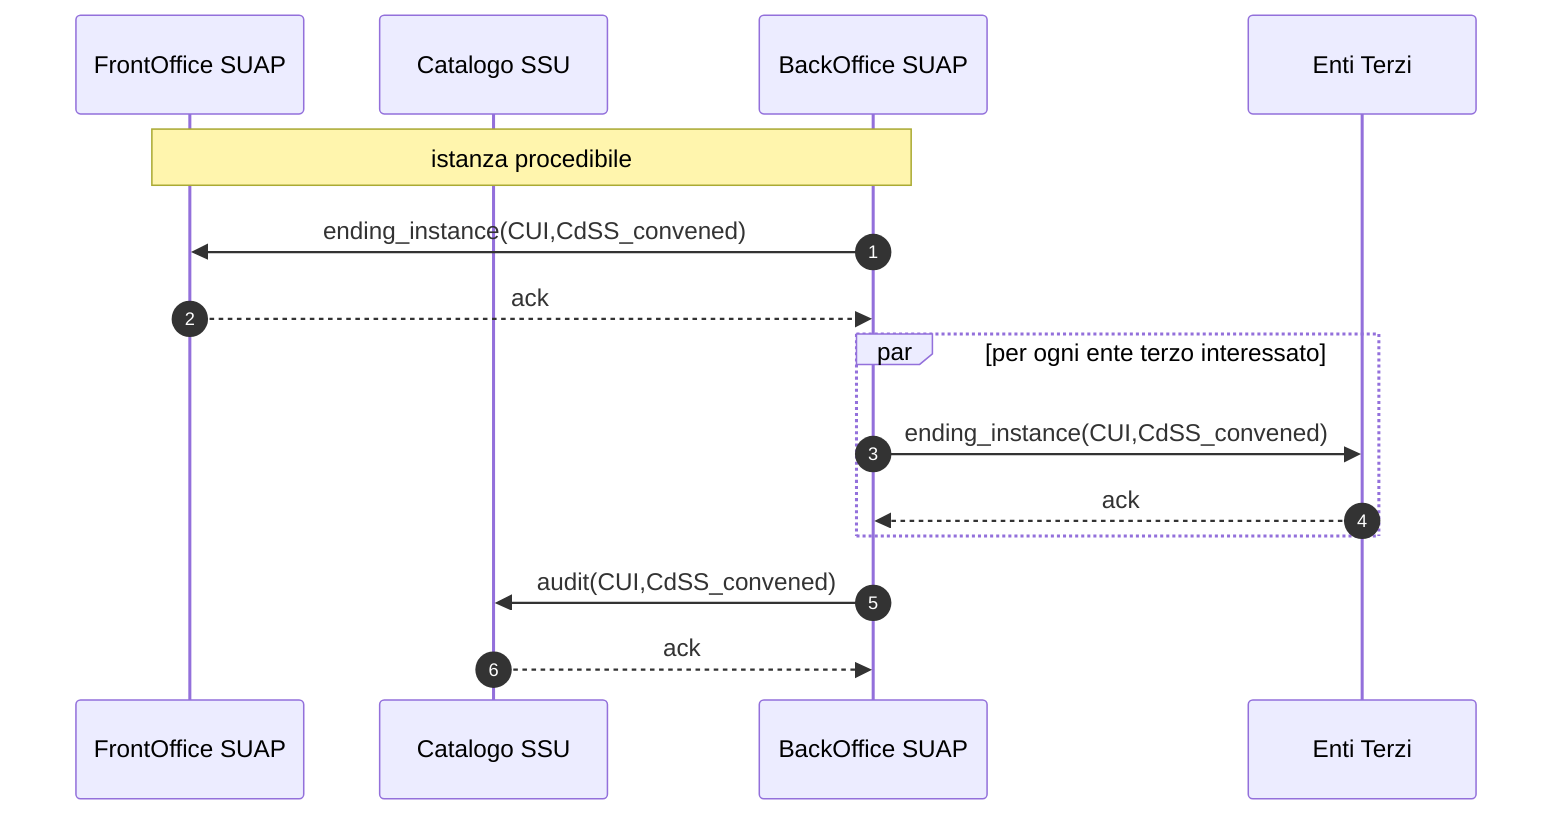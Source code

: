 sequenceDiagram
    autonumber
  
    participant F as FrontOffice SUAP
    participant C as Catalogo SSU    
    participant B as BackOffice SUAP    
    participant E as Enti Terzi    
 
    Note over F,B: istanza procedibile


            
    B ->> F: ending_instance(CUI,CdSS_convened)
    F -->> B: ack    

    par per ogni ente terzo interessato
        B ->> E: ending_instance(CUI,CdSS_convened)
        E -->> B: ack
    end
    
    B ->> C: audit(CUI,CdSS_convened)
    C -->> B: ack